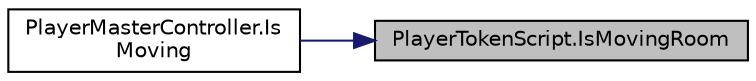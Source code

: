 digraph "PlayerTokenScript.IsMovingRoom"
{
 // LATEX_PDF_SIZE
  edge [fontname="Helvetica",fontsize="10",labelfontname="Helvetica",labelfontsize="10"];
  node [fontname="Helvetica",fontsize="10",shape=record];
  rankdir="RL";
  Node1 [label="PlayerTokenScript.IsMovingRoom",height=0.2,width=0.4,color="black", fillcolor="grey75", style="filled", fontcolor="black",tooltip=" "];
  Node1 -> Node2 [dir="back",color="midnightblue",fontsize="10",style="solid"];
  Node2 [label="PlayerMasterController.Is\lMoving",height=0.2,width=0.4,color="black", fillcolor="white", style="filled",URL="$class_player_master_controller.html#a4270ffe6f17cefe9bb15c82c74678603",tooltip="check if the player token is still moving. returns true if the token is moving to a new tile or if th..."];
}
